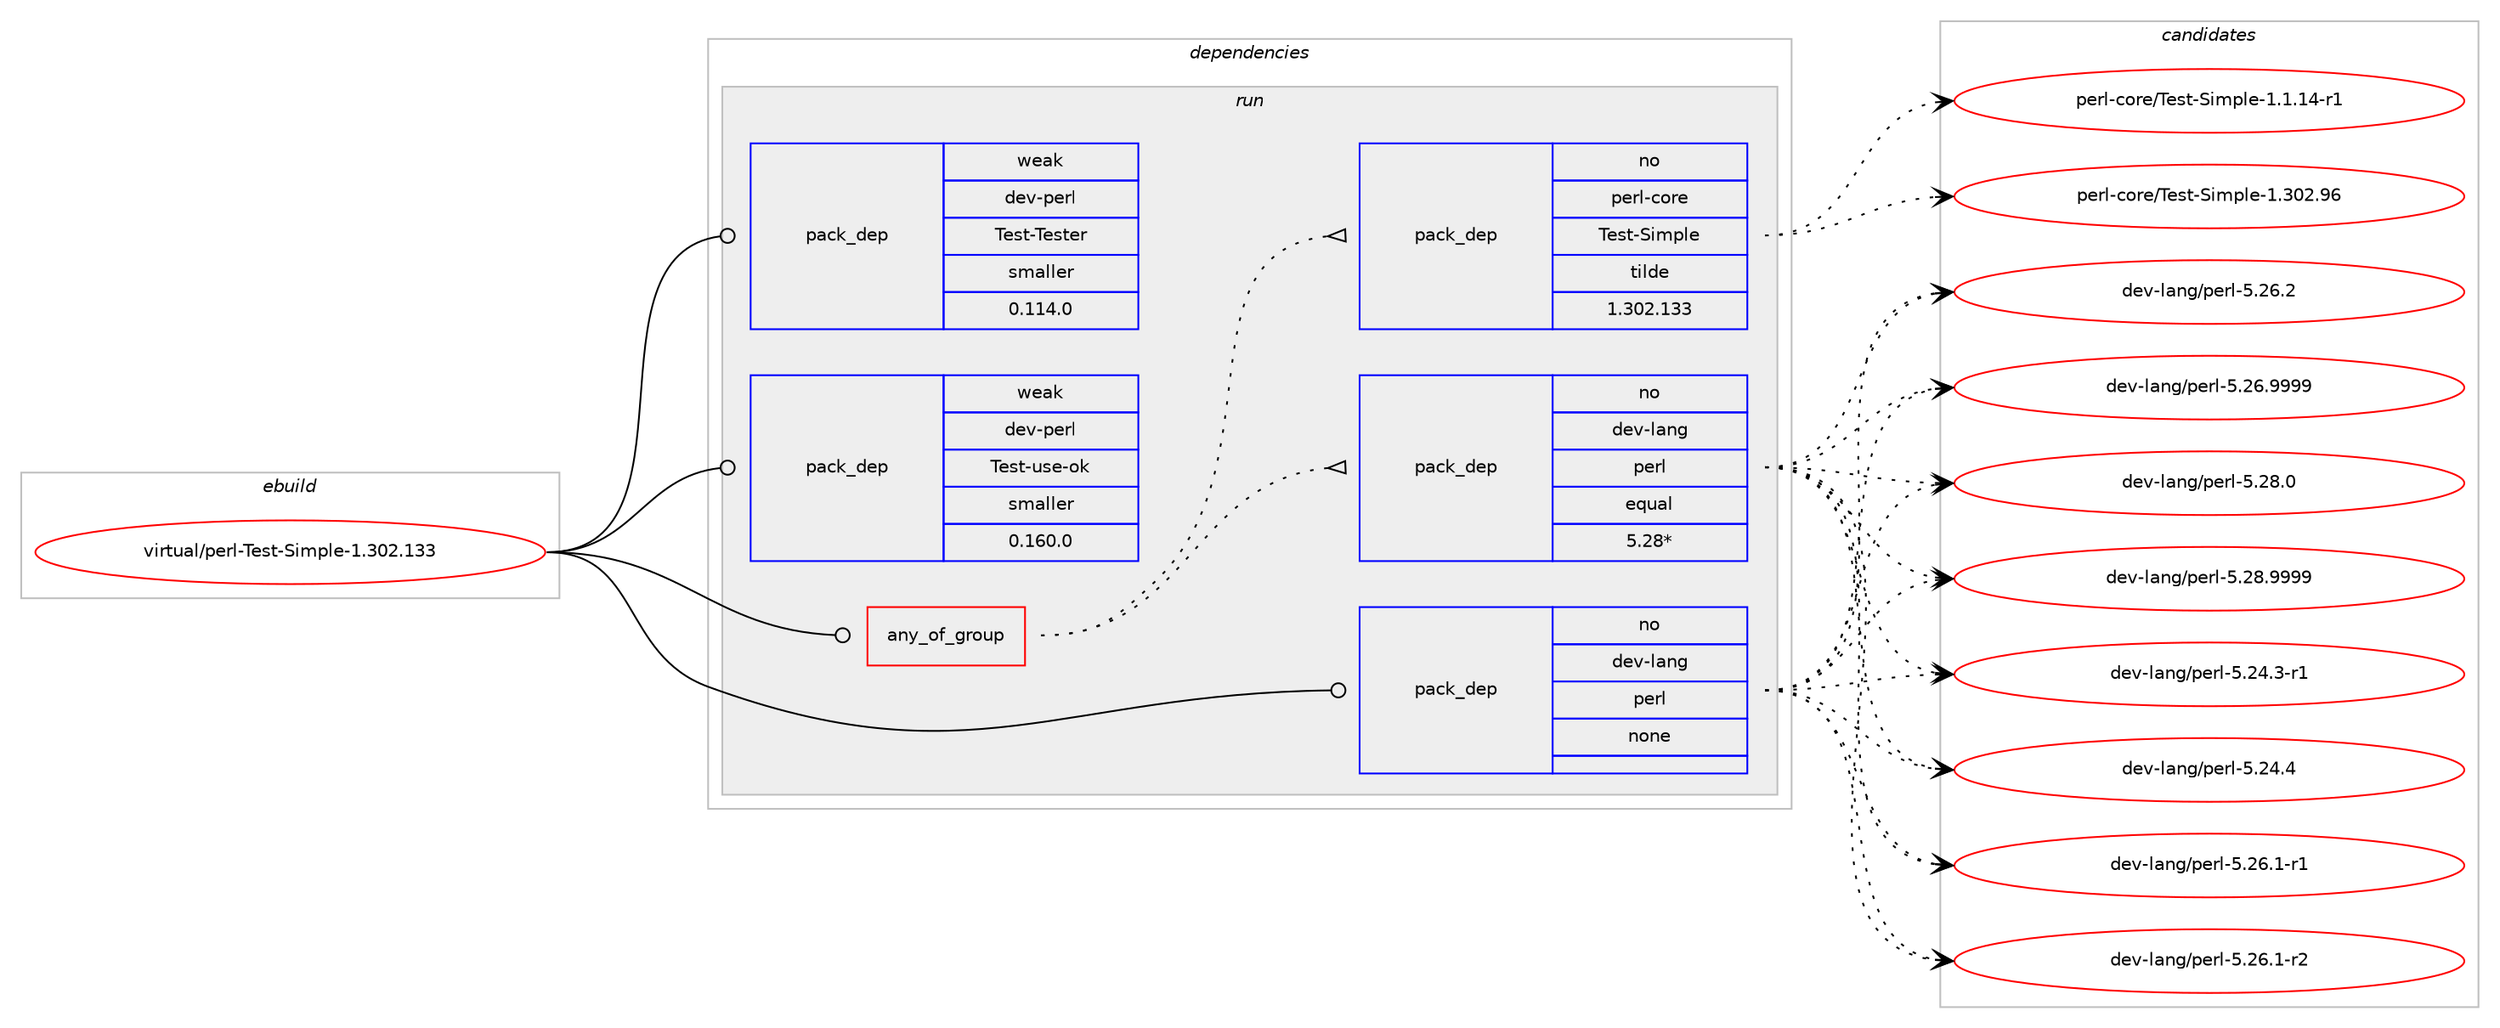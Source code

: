 digraph prolog {

# *************
# Graph options
# *************

newrank=true;
concentrate=true;
compound=true;
graph [rankdir=LR,fontname=Helvetica,fontsize=10,ranksep=1.5];#, ranksep=2.5, nodesep=0.2];
edge  [arrowhead=vee];
node  [fontname=Helvetica,fontsize=10];

# **********
# The ebuild
# **********

subgraph cluster_leftcol {
color=gray;
rank=same;
label=<<i>ebuild</i>>;
id [label="virtual/perl-Test-Simple-1.302.133", color=red, width=4, href="../virtual/perl-Test-Simple-1.302.133.svg"];
}

# ****************
# The dependencies
# ****************

subgraph cluster_midcol {
color=gray;
label=<<i>dependencies</i>>;
subgraph cluster_compile {
fillcolor="#eeeeee";
style=filled;
label=<<i>compile</i>>;
}
subgraph cluster_compileandrun {
fillcolor="#eeeeee";
style=filled;
label=<<i>compile and run</i>>;
}
subgraph cluster_run {
fillcolor="#eeeeee";
style=filled;
label=<<i>run</i>>;
subgraph any131 {
dependency3691 [label=<<TABLE BORDER="0" CELLBORDER="1" CELLSPACING="0" CELLPADDING="4"><TR><TD CELLPADDING="10">any_of_group</TD></TR></TABLE>>, shape=none, color=red];subgraph pack3077 {
dependency3692 [label=<<TABLE BORDER="0" CELLBORDER="1" CELLSPACING="0" CELLPADDING="4" WIDTH="220"><TR><TD ROWSPAN="6" CELLPADDING="30">pack_dep</TD></TR><TR><TD WIDTH="110">no</TD></TR><TR><TD>dev-lang</TD></TR><TR><TD>perl</TD></TR><TR><TD>equal</TD></TR><TR><TD>5.28*</TD></TR></TABLE>>, shape=none, color=blue];
}
dependency3691:e -> dependency3692:w [weight=20,style="dotted",arrowhead="oinv"];
subgraph pack3078 {
dependency3693 [label=<<TABLE BORDER="0" CELLBORDER="1" CELLSPACING="0" CELLPADDING="4" WIDTH="220"><TR><TD ROWSPAN="6" CELLPADDING="30">pack_dep</TD></TR><TR><TD WIDTH="110">no</TD></TR><TR><TD>perl-core</TD></TR><TR><TD>Test-Simple</TD></TR><TR><TD>tilde</TD></TR><TR><TD>1.302.133</TD></TR></TABLE>>, shape=none, color=blue];
}
dependency3691:e -> dependency3693:w [weight=20,style="dotted",arrowhead="oinv"];
}
id:e -> dependency3691:w [weight=20,style="solid",arrowhead="odot"];
subgraph pack3079 {
dependency3694 [label=<<TABLE BORDER="0" CELLBORDER="1" CELLSPACING="0" CELLPADDING="4" WIDTH="220"><TR><TD ROWSPAN="6" CELLPADDING="30">pack_dep</TD></TR><TR><TD WIDTH="110">no</TD></TR><TR><TD>dev-lang</TD></TR><TR><TD>perl</TD></TR><TR><TD>none</TD></TR><TR><TD></TD></TR></TABLE>>, shape=none, color=blue];
}
id:e -> dependency3694:w [weight=20,style="solid",arrowhead="odot"];
subgraph pack3080 {
dependency3695 [label=<<TABLE BORDER="0" CELLBORDER="1" CELLSPACING="0" CELLPADDING="4" WIDTH="220"><TR><TD ROWSPAN="6" CELLPADDING="30">pack_dep</TD></TR><TR><TD WIDTH="110">weak</TD></TR><TR><TD>dev-perl</TD></TR><TR><TD>Test-Tester</TD></TR><TR><TD>smaller</TD></TR><TR><TD>0.114.0</TD></TR></TABLE>>, shape=none, color=blue];
}
id:e -> dependency3695:w [weight=20,style="solid",arrowhead="odot"];
subgraph pack3081 {
dependency3696 [label=<<TABLE BORDER="0" CELLBORDER="1" CELLSPACING="0" CELLPADDING="4" WIDTH="220"><TR><TD ROWSPAN="6" CELLPADDING="30">pack_dep</TD></TR><TR><TD WIDTH="110">weak</TD></TR><TR><TD>dev-perl</TD></TR><TR><TD>Test-use-ok</TD></TR><TR><TD>smaller</TD></TR><TR><TD>0.160.0</TD></TR></TABLE>>, shape=none, color=blue];
}
id:e -> dependency3696:w [weight=20,style="solid",arrowhead="odot"];
}
}

# **************
# The candidates
# **************

subgraph cluster_choices {
rank=same;
color=gray;
label=<<i>candidates</i>>;

subgraph choice3077 {
color=black;
nodesep=1;
choice100101118451089711010347112101114108455346505246514511449 [label="dev-lang/perl-5.24.3-r1", color=red, width=4,href="../dev-lang/perl-5.24.3-r1.svg"];
choice10010111845108971101034711210111410845534650524652 [label="dev-lang/perl-5.24.4", color=red, width=4,href="../dev-lang/perl-5.24.4.svg"];
choice100101118451089711010347112101114108455346505446494511449 [label="dev-lang/perl-5.26.1-r1", color=red, width=4,href="../dev-lang/perl-5.26.1-r1.svg"];
choice100101118451089711010347112101114108455346505446494511450 [label="dev-lang/perl-5.26.1-r2", color=red, width=4,href="../dev-lang/perl-5.26.1-r2.svg"];
choice10010111845108971101034711210111410845534650544650 [label="dev-lang/perl-5.26.2", color=red, width=4,href="../dev-lang/perl-5.26.2.svg"];
choice10010111845108971101034711210111410845534650544657575757 [label="dev-lang/perl-5.26.9999", color=red, width=4,href="../dev-lang/perl-5.26.9999.svg"];
choice10010111845108971101034711210111410845534650564648 [label="dev-lang/perl-5.28.0", color=red, width=4,href="../dev-lang/perl-5.28.0.svg"];
choice10010111845108971101034711210111410845534650564657575757 [label="dev-lang/perl-5.28.9999", color=red, width=4,href="../dev-lang/perl-5.28.9999.svg"];
dependency3692:e -> choice100101118451089711010347112101114108455346505246514511449:w [style=dotted,weight="100"];
dependency3692:e -> choice10010111845108971101034711210111410845534650524652:w [style=dotted,weight="100"];
dependency3692:e -> choice100101118451089711010347112101114108455346505446494511449:w [style=dotted,weight="100"];
dependency3692:e -> choice100101118451089711010347112101114108455346505446494511450:w [style=dotted,weight="100"];
dependency3692:e -> choice10010111845108971101034711210111410845534650544650:w [style=dotted,weight="100"];
dependency3692:e -> choice10010111845108971101034711210111410845534650544657575757:w [style=dotted,weight="100"];
dependency3692:e -> choice10010111845108971101034711210111410845534650564648:w [style=dotted,weight="100"];
dependency3692:e -> choice10010111845108971101034711210111410845534650564657575757:w [style=dotted,weight="100"];
}
subgraph choice3078 {
color=black;
nodesep=1;
choice112101114108459911111410147841011151164583105109112108101454946494649524511449 [label="perl-core/Test-Simple-1.1.14-r1", color=red, width=4,href="../perl-core/Test-Simple-1.1.14-r1.svg"];
choice112101114108459911111410147841011151164583105109112108101454946514850465754 [label="perl-core/Test-Simple-1.302.96", color=red, width=4,href="../perl-core/Test-Simple-1.302.96.svg"];
dependency3693:e -> choice112101114108459911111410147841011151164583105109112108101454946494649524511449:w [style=dotted,weight="100"];
dependency3693:e -> choice112101114108459911111410147841011151164583105109112108101454946514850465754:w [style=dotted,weight="100"];
}
subgraph choice3079 {
color=black;
nodesep=1;
choice100101118451089711010347112101114108455346505246514511449 [label="dev-lang/perl-5.24.3-r1", color=red, width=4,href="../dev-lang/perl-5.24.3-r1.svg"];
choice10010111845108971101034711210111410845534650524652 [label="dev-lang/perl-5.24.4", color=red, width=4,href="../dev-lang/perl-5.24.4.svg"];
choice100101118451089711010347112101114108455346505446494511449 [label="dev-lang/perl-5.26.1-r1", color=red, width=4,href="../dev-lang/perl-5.26.1-r1.svg"];
choice100101118451089711010347112101114108455346505446494511450 [label="dev-lang/perl-5.26.1-r2", color=red, width=4,href="../dev-lang/perl-5.26.1-r2.svg"];
choice10010111845108971101034711210111410845534650544650 [label="dev-lang/perl-5.26.2", color=red, width=4,href="../dev-lang/perl-5.26.2.svg"];
choice10010111845108971101034711210111410845534650544657575757 [label="dev-lang/perl-5.26.9999", color=red, width=4,href="../dev-lang/perl-5.26.9999.svg"];
choice10010111845108971101034711210111410845534650564648 [label="dev-lang/perl-5.28.0", color=red, width=4,href="../dev-lang/perl-5.28.0.svg"];
choice10010111845108971101034711210111410845534650564657575757 [label="dev-lang/perl-5.28.9999", color=red, width=4,href="../dev-lang/perl-5.28.9999.svg"];
dependency3694:e -> choice100101118451089711010347112101114108455346505246514511449:w [style=dotted,weight="100"];
dependency3694:e -> choice10010111845108971101034711210111410845534650524652:w [style=dotted,weight="100"];
dependency3694:e -> choice100101118451089711010347112101114108455346505446494511449:w [style=dotted,weight="100"];
dependency3694:e -> choice100101118451089711010347112101114108455346505446494511450:w [style=dotted,weight="100"];
dependency3694:e -> choice10010111845108971101034711210111410845534650544650:w [style=dotted,weight="100"];
dependency3694:e -> choice10010111845108971101034711210111410845534650544657575757:w [style=dotted,weight="100"];
dependency3694:e -> choice10010111845108971101034711210111410845534650564648:w [style=dotted,weight="100"];
dependency3694:e -> choice10010111845108971101034711210111410845534650564657575757:w [style=dotted,weight="100"];
}
subgraph choice3080 {
color=black;
nodesep=1;
}
subgraph choice3081 {
color=black;
nodesep=1;
}
}

}
